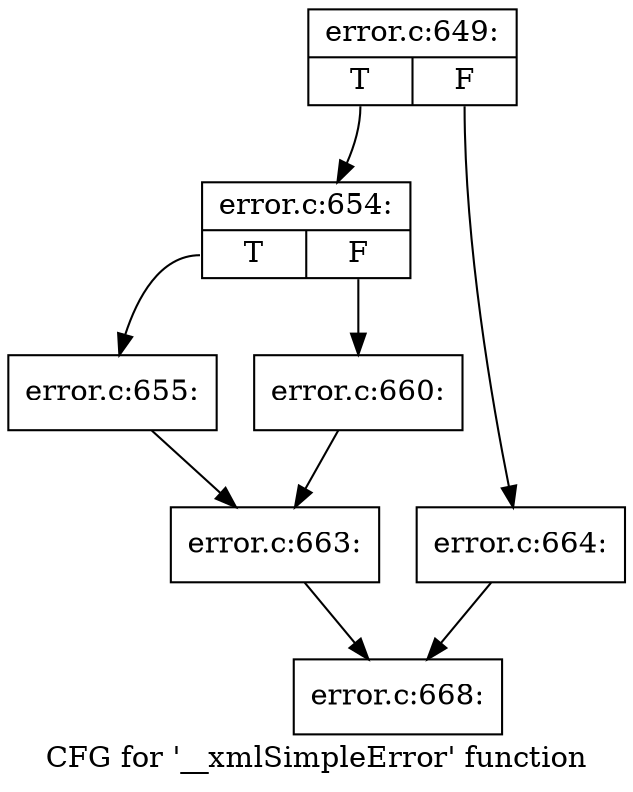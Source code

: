 digraph "CFG for '__xmlSimpleError' function" {
	label="CFG for '__xmlSimpleError' function";

	Node0x3804570 [shape=record,label="{error.c:649:|{<s0>T|<s1>F}}"];
	Node0x3804570:s0 -> Node0x3873a30;
	Node0x3804570:s1 -> Node0x3873ad0;
	Node0x3873a30 [shape=record,label="{error.c:654:|{<s0>T|<s1>F}}"];
	Node0x3873a30:s0 -> Node0x3873e90;
	Node0x3873a30:s1 -> Node0x3873f30;
	Node0x3873e90 [shape=record,label="{error.c:655:}"];
	Node0x3873e90 -> Node0x3873ee0;
	Node0x3873f30 [shape=record,label="{error.c:660:}"];
	Node0x3873f30 -> Node0x3873ee0;
	Node0x3873ee0 [shape=record,label="{error.c:663:}"];
	Node0x3873ee0 -> Node0x3873a80;
	Node0x3873ad0 [shape=record,label="{error.c:664:}"];
	Node0x3873ad0 -> Node0x3873a80;
	Node0x3873a80 [shape=record,label="{error.c:668:}"];
}
